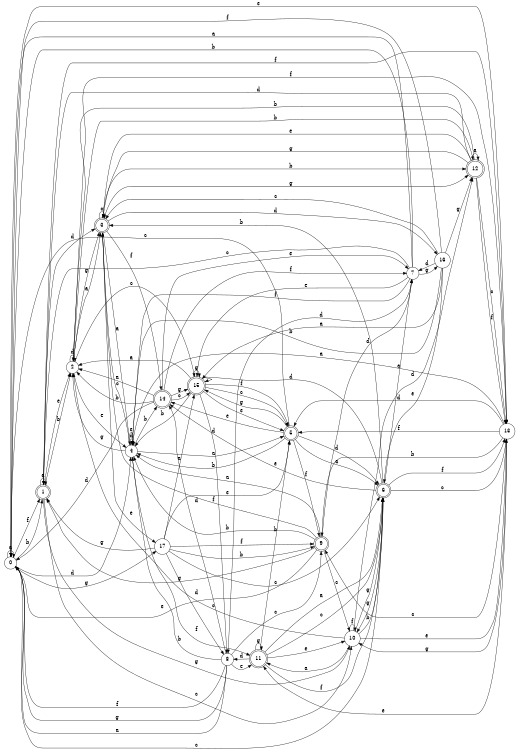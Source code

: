 digraph n15_3 {
__start0 [label="" shape="none"];

rankdir=LR;
size="8,5";

s0 [style="filled", color="black", fillcolor="white" shape="circle", label="0"];
s1 [style="rounded,filled", color="black", fillcolor="white" shape="doublecircle", label="1"];
s2 [style="filled", color="black", fillcolor="white" shape="circle", label="2"];
s3 [style="rounded,filled", color="black", fillcolor="white" shape="doublecircle", label="3"];
s4 [style="filled", color="black", fillcolor="white" shape="circle", label="4"];
s5 [style="rounded,filled", color="black", fillcolor="white" shape="doublecircle", label="5"];
s6 [style="rounded,filled", color="black", fillcolor="white" shape="doublecircle", label="6"];
s7 [style="filled", color="black", fillcolor="white" shape="circle", label="7"];
s8 [style="filled", color="black", fillcolor="white" shape="circle", label="8"];
s9 [style="rounded,filled", color="black", fillcolor="white" shape="doublecircle", label="9"];
s10 [style="filled", color="black", fillcolor="white" shape="circle", label="10"];
s11 [style="rounded,filled", color="black", fillcolor="white" shape="doublecircle", label="11"];
s12 [style="rounded,filled", color="black", fillcolor="white" shape="doublecircle", label="12"];
s13 [style="filled", color="black", fillcolor="white" shape="circle", label="13"];
s14 [style="rounded,filled", color="black", fillcolor="white" shape="doublecircle", label="14"];
s15 [style="rounded,filled", color="black", fillcolor="white" shape="doublecircle", label="15"];
s16 [style="filled", color="black", fillcolor="white" shape="circle", label="16"];
s17 [style="filled", color="black", fillcolor="white" shape="circle", label="17"];
s0 -> s0 [label="a"];
s0 -> s1 [label="b"];
s0 -> s6 [label="c"];
s0 -> s4 [label="d"];
s0 -> s13 [label="e"];
s0 -> s1 [label="f"];
s0 -> s17 [label="g"];
s1 -> s1 [label="a"];
s1 -> s2 [label="b"];
s1 -> s10 [label="c"];
s1 -> s3 [label="d"];
s1 -> s2 [label="e"];
s1 -> s13 [label="f"];
s1 -> s10 [label="g"];
s2 -> s3 [label="a"];
s2 -> s12 [label="b"];
s2 -> s15 [label="c"];
s2 -> s2 [label="d"];
s2 -> s4 [label="e"];
s2 -> s13 [label="f"];
s2 -> s3 [label="g"];
s3 -> s4 [label="a"];
s3 -> s12 [label="b"];
s3 -> s3 [label="c"];
s3 -> s16 [label="d"];
s3 -> s17 [label="e"];
s3 -> s14 [label="f"];
s3 -> s12 [label="g"];
s4 -> s5 [label="a"];
s4 -> s14 [label="b"];
s4 -> s3 [label="c"];
s4 -> s4 [label="d"];
s4 -> s4 [label="e"];
s4 -> s11 [label="f"];
s4 -> s2 [label="g"];
s5 -> s6 [label="a"];
s5 -> s4 [label="b"];
s5 -> s0 [label="c"];
s5 -> s6 [label="d"];
s5 -> s14 [label="e"];
s5 -> s9 [label="f"];
s5 -> s15 [label="g"];
s6 -> s7 [label="a"];
s6 -> s3 [label="b"];
s6 -> s13 [label="c"];
s6 -> s15 [label="d"];
s6 -> s14 [label="e"];
s6 -> s13 [label="f"];
s6 -> s10 [label="g"];
s7 -> s0 [label="a"];
s7 -> s0 [label="b"];
s7 -> s1 [label="c"];
s7 -> s8 [label="d"];
s7 -> s15 [label="e"];
s7 -> s4 [label="f"];
s7 -> s16 [label="g"];
s8 -> s0 [label="a"];
s8 -> s4 [label="b"];
s8 -> s9 [label="c"];
s8 -> s14 [label="d"];
s8 -> s11 [label="e"];
s8 -> s0 [label="f"];
s8 -> s0 [label="g"];
s9 -> s4 [label="a"];
s9 -> s4 [label="b"];
s9 -> s10 [label="c"];
s9 -> s7 [label="d"];
s9 -> s0 [label="e"];
s9 -> s3 [label="f"];
s9 -> s1 [label="g"];
s10 -> s11 [label="a"];
s10 -> s6 [label="b"];
s10 -> s2 [label="c"];
s10 -> s12 [label="d"];
s10 -> s13 [label="e"];
s10 -> s10 [label="f"];
s10 -> s6 [label="g"];
s11 -> s6 [label="a"];
s11 -> s5 [label="b"];
s11 -> s6 [label="c"];
s11 -> s8 [label="d"];
s11 -> s10 [label="e"];
s11 -> s6 [label="f"];
s11 -> s11 [label="g"];
s12 -> s12 [label="a"];
s12 -> s2 [label="b"];
s12 -> s13 [label="c"];
s12 -> s1 [label="d"];
s12 -> s3 [label="e"];
s12 -> s13 [label="f"];
s12 -> s3 [label="g"];
s13 -> s4 [label="a"];
s13 -> s9 [label="b"];
s13 -> s9 [label="c"];
s13 -> s5 [label="d"];
s13 -> s11 [label="e"];
s13 -> s5 [label="f"];
s13 -> s10 [label="g"];
s14 -> s2 [label="a"];
s14 -> s2 [label="b"];
s14 -> s15 [label="c"];
s14 -> s0 [label="d"];
s14 -> s7 [label="e"];
s14 -> s7 [label="f"];
s14 -> s15 [label="g"];
s15 -> s2 [label="a"];
s15 -> s4 [label="b"];
s15 -> s5 [label="c"];
s15 -> s8 [label="d"];
s15 -> s5 [label="e"];
s15 -> s5 [label="f"];
s15 -> s15 [label="g"];
s16 -> s15 [label="a"];
s16 -> s4 [label="b"];
s16 -> s3 [label="c"];
s16 -> s7 [label="d"];
s16 -> s6 [label="e"];
s16 -> s0 [label="f"];
s16 -> s12 [label="g"];
s17 -> s15 [label="a"];
s17 -> s9 [label="b"];
s17 -> s6 [label="c"];
s17 -> s8 [label="d"];
s17 -> s5 [label="e"];
s17 -> s9 [label="f"];
s17 -> s1 [label="g"];

}